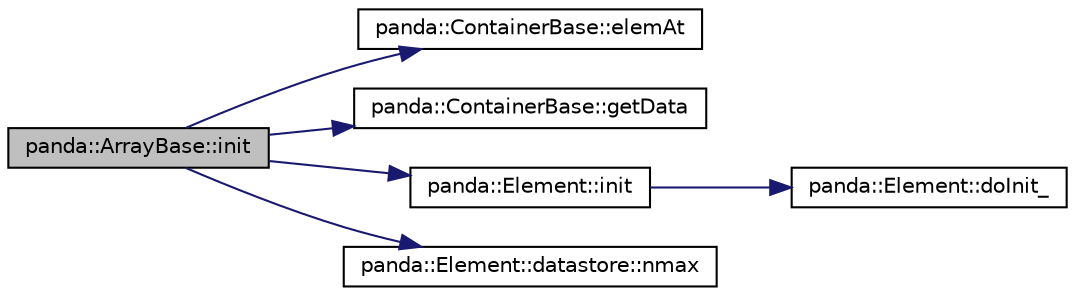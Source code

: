 digraph G
{
  edge [fontname="Helvetica",fontsize="10",labelfontname="Helvetica",labelfontsize="10"];
  node [fontname="Helvetica",fontsize="10",shape=record];
  rankdir=LR;
  Node1 [label="panda::ArrayBase::init",height=0.2,width=0.4,color="black", fillcolor="grey75", style="filled" fontcolor="black"];
  Node1 -> Node2 [color="midnightblue",fontsize="10",style="solid"];
  Node2 [label="panda::ContainerBase::elemAt",height=0.2,width=0.4,color="black", fillcolor="white", style="filled",URL="$classpanda_1_1ContainerBase.html#a486ab175342124d641c3ec47dea84a5e"];
  Node1 -> Node3 [color="midnightblue",fontsize="10",style="solid"];
  Node3 [label="panda::ContainerBase::getData",height=0.2,width=0.4,color="black", fillcolor="white", style="filled",URL="$classpanda_1_1ContainerBase.html#adbb8e159edc835222dc6485291d3830d"];
  Node1 -> Node4 [color="midnightblue",fontsize="10",style="solid"];
  Node4 [label="panda::Element::init",height=0.2,width=0.4,color="black", fillcolor="white", style="filled",URL="$classpanda_1_1Element.html#a5f48aa34efdae52533235d9703814de1",tooltip="Reset the object state."];
  Node4 -> Node5 [color="midnightblue",fontsize="10",style="solid"];
  Node5 [label="panda::Element::doInit_",height=0.2,width=0.4,color="black", fillcolor="white", style="filled",URL="$classpanda_1_1Element.html#a374af043de4cf724fb6f640644ec35dc"];
  Node1 -> Node6 [color="midnightblue",fontsize="10",style="solid"];
  Node6 [label="panda::Element::datastore::nmax",height=0.2,width=0.4,color="black", fillcolor="white", style="filled",URL="$structpanda_1_1Element_1_1datastore.html#a4791c638f40a6177f52d8d5eb847da32"];
}
